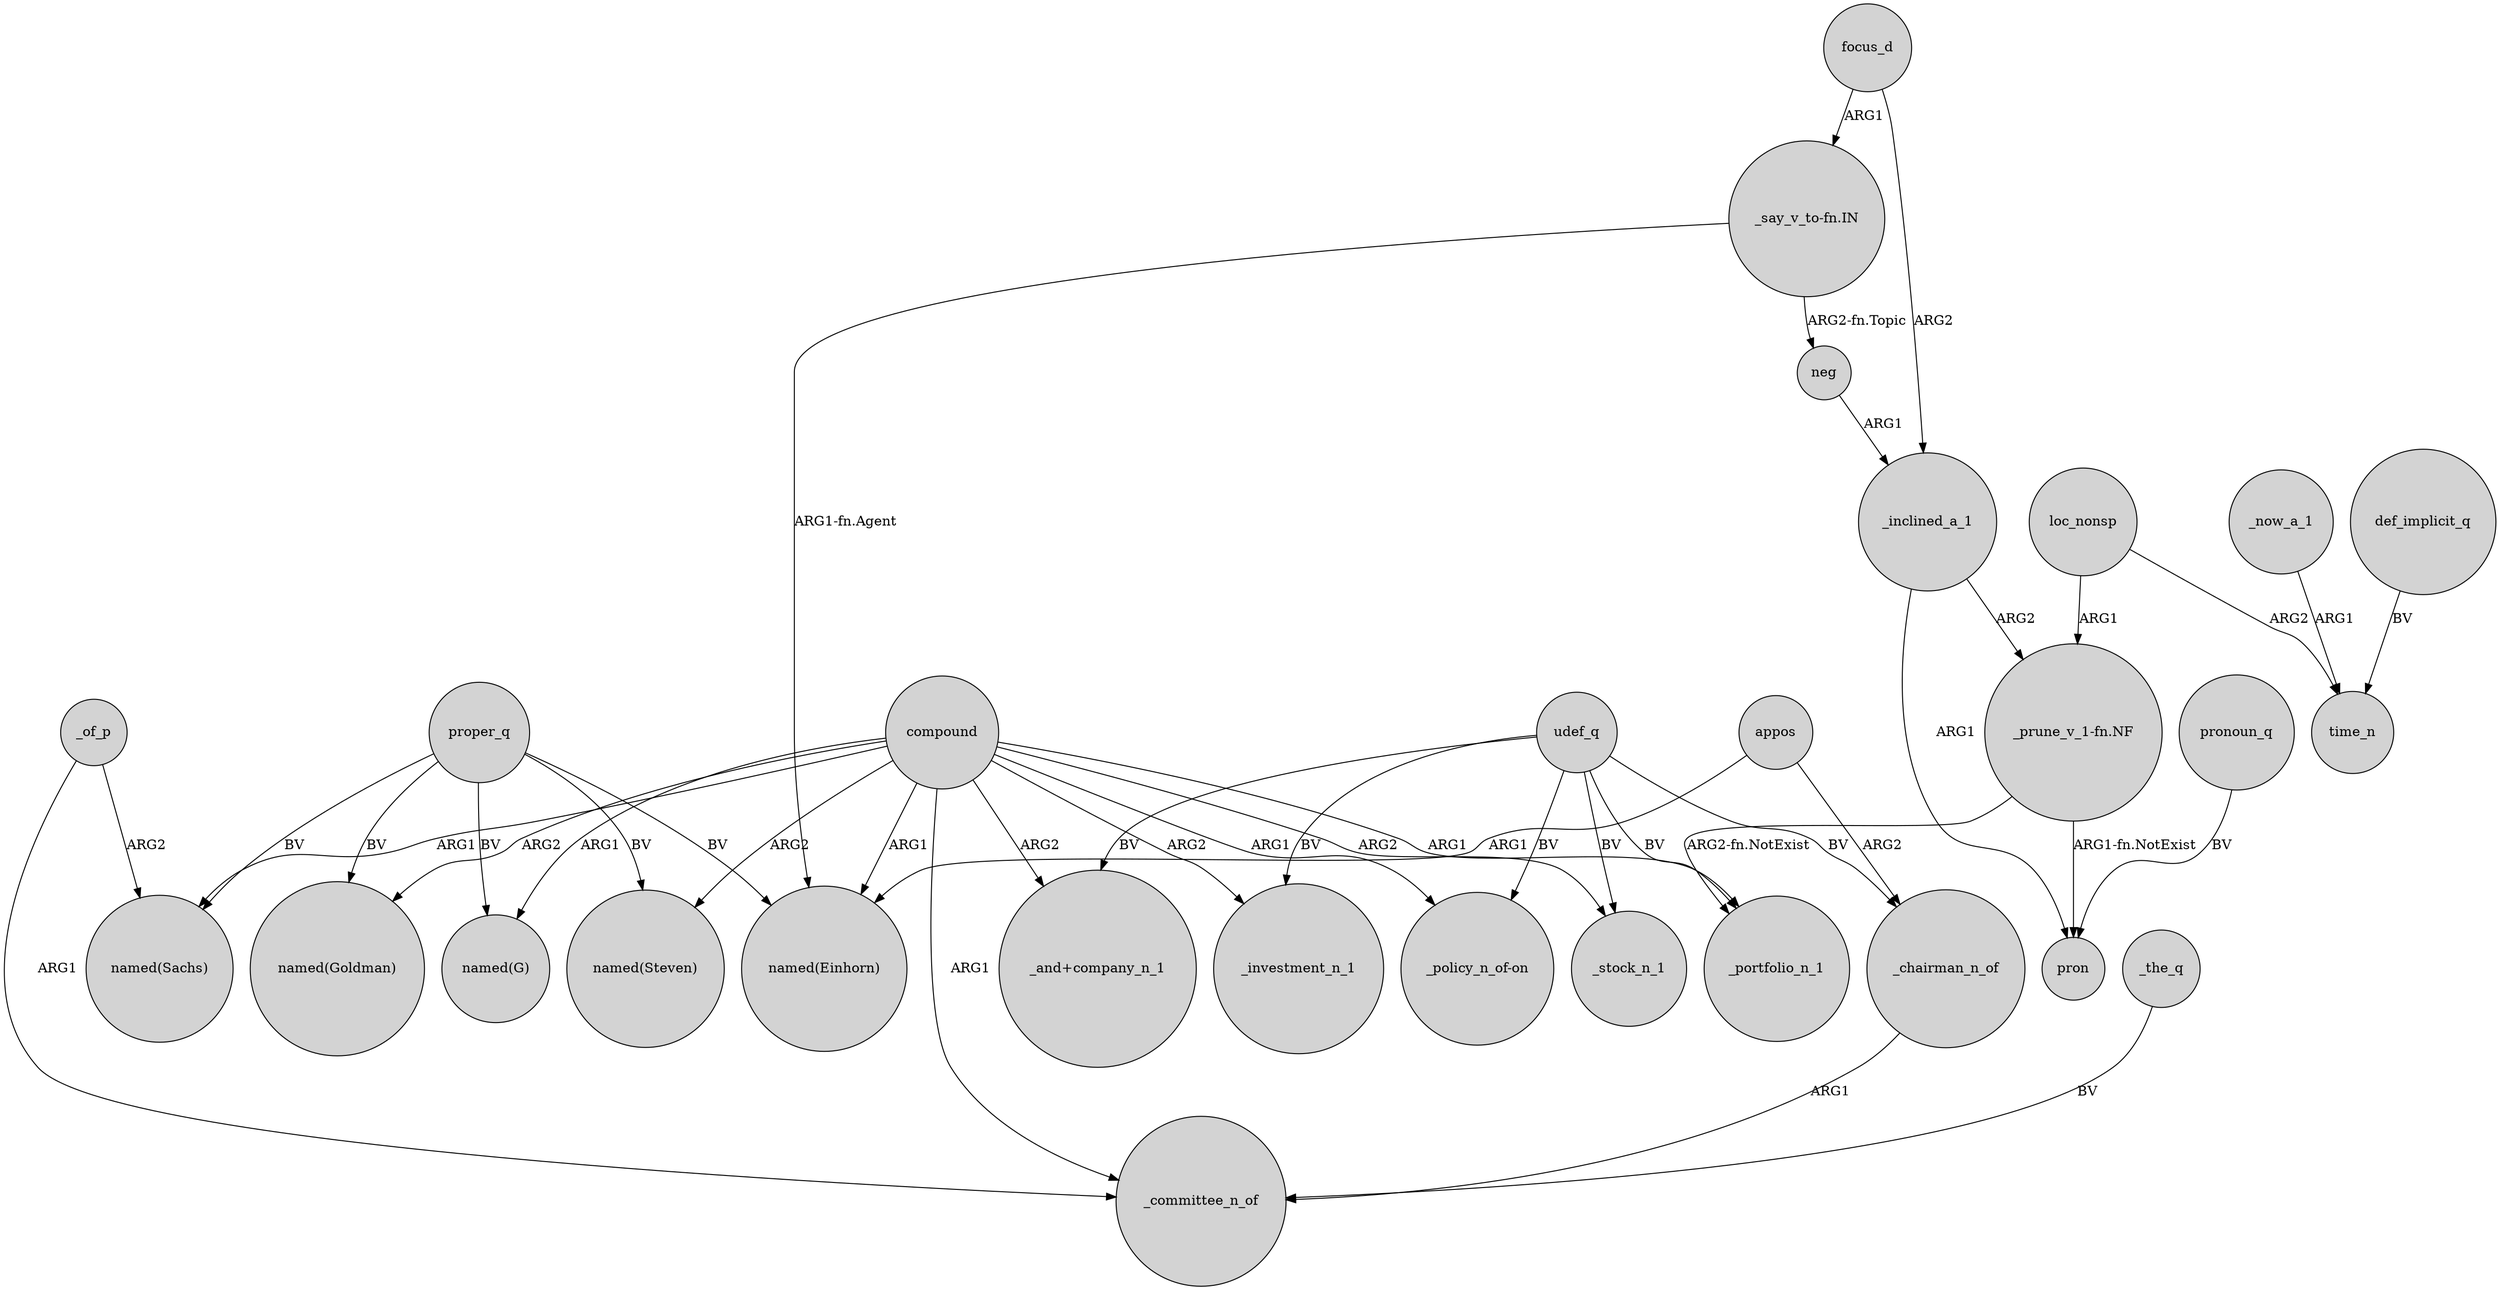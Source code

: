 digraph {
	node [shape=circle style=filled]
	_of_p -> "named(Sachs)" [label=ARG2]
	"_prune_v_1-fn.NF" -> _portfolio_n_1 [label="ARG2-fn.NotExist"]
	compound -> "named(G)" [label=ARG1]
	_inclined_a_1 -> "_prune_v_1-fn.NF" [label=ARG2]
	compound -> "named(Sachs)" [label=ARG1]
	focus_d -> _inclined_a_1 [label=ARG2]
	compound -> _investment_n_1 [label=ARG2]
	_the_q -> _committee_n_of [label=BV]
	compound -> _portfolio_n_1 [label=ARG1]
	_inclined_a_1 -> pron [label=ARG1]
	udef_q -> "_policy_n_of-on" [label=BV]
	focus_d -> "_say_v_to-fn.IN" [label=ARG1]
	loc_nonsp -> time_n [label=ARG2]
	udef_q -> _chairman_n_of [label=BV]
	proper_q -> "named(Steven)" [label=BV]
	compound -> _stock_n_1 [label=ARG2]
	_of_p -> _committee_n_of [label=ARG1]
	neg -> _inclined_a_1 [label=ARG1]
	pronoun_q -> pron [label=BV]
	proper_q -> "named(Einhorn)" [label=BV]
	proper_q -> "named(G)" [label=BV]
	loc_nonsp -> "_prune_v_1-fn.NF" [label=ARG1]
	proper_q -> "named(Goldman)" [label=BV]
	udef_q -> _stock_n_1 [label=BV]
	appos -> _chairman_n_of [label=ARG2]
	compound -> "named(Steven)" [label=ARG2]
	compound -> "_policy_n_of-on" [label=ARG1]
	compound -> "_and+company_n_1" [label=ARG2]
	compound -> "named(Goldman)" [label=ARG2]
	_now_a_1 -> time_n [label=ARG1]
	compound -> "named(Einhorn)" [label=ARG1]
	proper_q -> "named(Sachs)" [label=BV]
	appos -> "named(Einhorn)" [label=ARG1]
	"_say_v_to-fn.IN" -> neg [label="ARG2-fn.Topic"]
	udef_q -> _investment_n_1 [label=BV]
	udef_q -> "_and+company_n_1" [label=BV]
	"_say_v_to-fn.IN" -> "named(Einhorn)" [label="ARG1-fn.Agent"]
	compound -> _committee_n_of [label=ARG1]
	_chairman_n_of -> _committee_n_of [label=ARG1]
	def_implicit_q -> time_n [label=BV]
	"_prune_v_1-fn.NF" -> pron [label="ARG1-fn.NotExist"]
	udef_q -> _portfolio_n_1 [label=BV]
}
